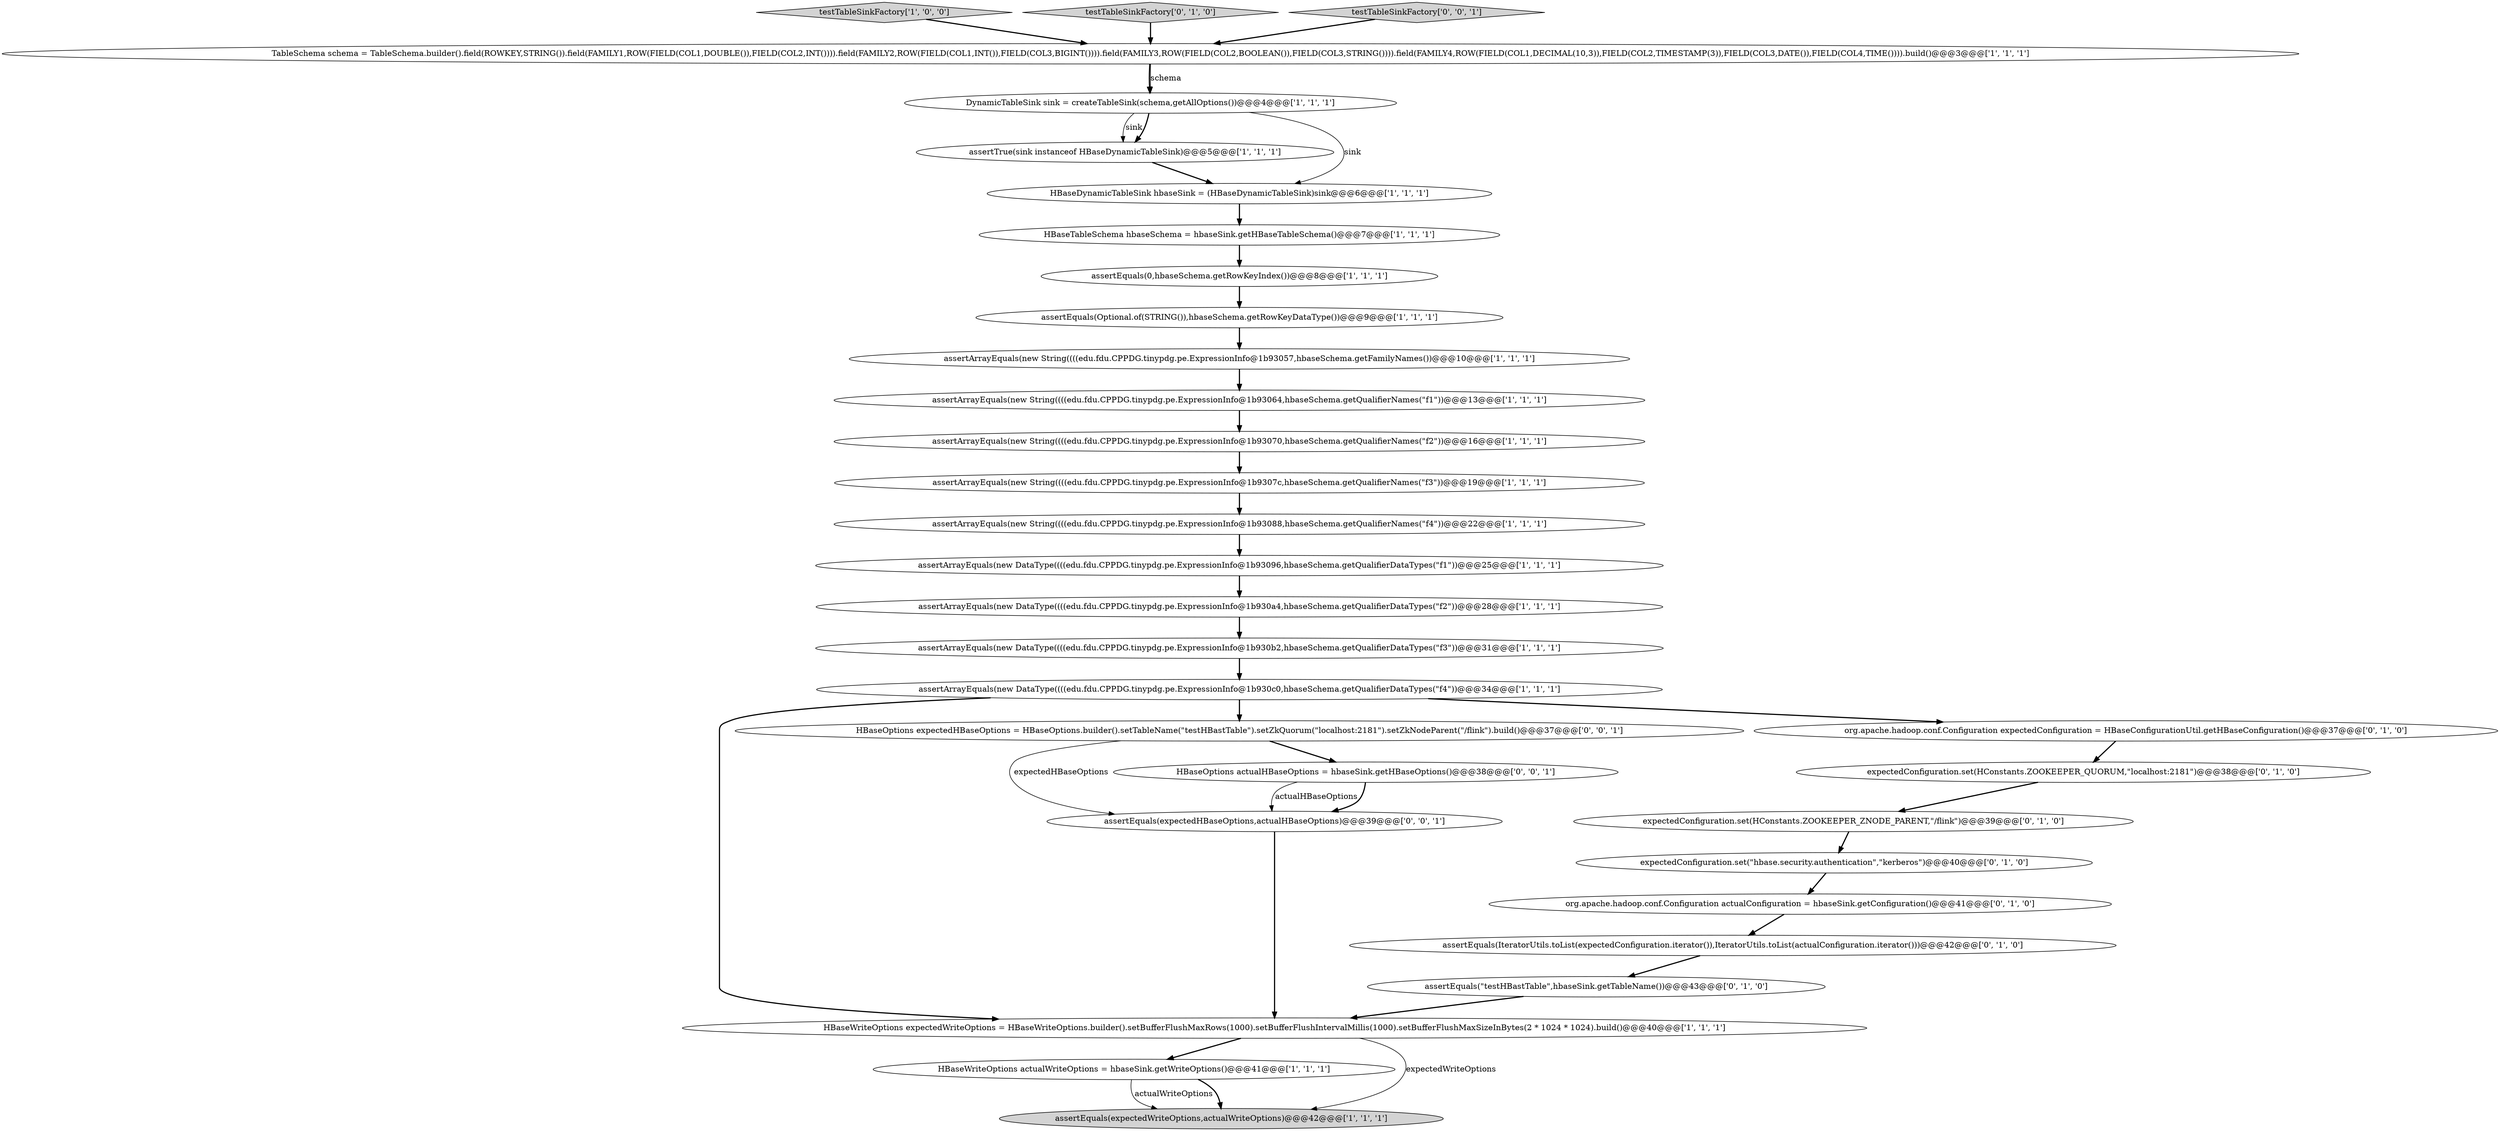 digraph {
1 [style = filled, label = "testTableSinkFactory['1', '0', '0']", fillcolor = lightgray, shape = diamond image = "AAA0AAABBB1BBB"];
29 [style = filled, label = "assertEquals(expectedHBaseOptions,actualHBaseOptions)@@@39@@@['0', '0', '1']", fillcolor = white, shape = ellipse image = "AAA0AAABBB3BBB"];
17 [style = filled, label = "assertEquals(0,hbaseSchema.getRowKeyIndex())@@@8@@@['1', '1', '1']", fillcolor = white, shape = ellipse image = "AAA0AAABBB1BBB"];
18 [style = filled, label = "assertEquals(Optional.of(STRING()),hbaseSchema.getRowKeyDataType())@@@9@@@['1', '1', '1']", fillcolor = white, shape = ellipse image = "AAA0AAABBB1BBB"];
27 [style = filled, label = "assertEquals(IteratorUtils.toList(expectedConfiguration.iterator()),IteratorUtils.toList(actualConfiguration.iterator()))@@@42@@@['0', '1', '0']", fillcolor = white, shape = ellipse image = "AAA1AAABBB2BBB"];
6 [style = filled, label = "assertArrayEquals(new String((((edu.fdu.CPPDG.tinypdg.pe.ExpressionInfo@1b93088,hbaseSchema.getQualifierNames(\"f4\"))@@@22@@@['1', '1', '1']", fillcolor = white, shape = ellipse image = "AAA0AAABBB1BBB"];
7 [style = filled, label = "HBaseWriteOptions expectedWriteOptions = HBaseWriteOptions.builder().setBufferFlushMaxRows(1000).setBufferFlushIntervalMillis(1000).setBufferFlushMaxSizeInBytes(2 * 1024 * 1024).build()@@@40@@@['1', '1', '1']", fillcolor = white, shape = ellipse image = "AAA0AAABBB1BBB"];
25 [style = filled, label = "expectedConfiguration.set(\"hbase.security.authentication\",\"kerberos\")@@@40@@@['0', '1', '0']", fillcolor = white, shape = ellipse image = "AAA1AAABBB2BBB"];
0 [style = filled, label = "assertArrayEquals(new String((((edu.fdu.CPPDG.tinypdg.pe.ExpressionInfo@1b93057,hbaseSchema.getFamilyNames())@@@10@@@['1', '1', '1']", fillcolor = white, shape = ellipse image = "AAA0AAABBB1BBB"];
24 [style = filled, label = "assertEquals(\"testHBastTable\",hbaseSink.getTableName())@@@43@@@['0', '1', '0']", fillcolor = white, shape = ellipse image = "AAA1AAABBB2BBB"];
9 [style = filled, label = "assertArrayEquals(new DataType((((edu.fdu.CPPDG.tinypdg.pe.ExpressionInfo@1b930b2,hbaseSchema.getQualifierDataTypes(\"f3\"))@@@31@@@['1', '1', '1']", fillcolor = white, shape = ellipse image = "AAA0AAABBB1BBB"];
14 [style = filled, label = "assertTrue(sink instanceof HBaseDynamicTableSink)@@@5@@@['1', '1', '1']", fillcolor = white, shape = ellipse image = "AAA0AAABBB1BBB"];
5 [style = filled, label = "HBaseWriteOptions actualWriteOptions = hbaseSink.getWriteOptions()@@@41@@@['1', '1', '1']", fillcolor = white, shape = ellipse image = "AAA0AAABBB1BBB"];
13 [style = filled, label = "assertArrayEquals(new DataType((((edu.fdu.CPPDG.tinypdg.pe.ExpressionInfo@1b93096,hbaseSchema.getQualifierDataTypes(\"f1\"))@@@25@@@['1', '1', '1']", fillcolor = white, shape = ellipse image = "AAA0AAABBB1BBB"];
3 [style = filled, label = "assertArrayEquals(new DataType((((edu.fdu.CPPDG.tinypdg.pe.ExpressionInfo@1b930a4,hbaseSchema.getQualifierDataTypes(\"f2\"))@@@28@@@['1', '1', '1']", fillcolor = white, shape = ellipse image = "AAA0AAABBB1BBB"];
23 [style = filled, label = "testTableSinkFactory['0', '1', '0']", fillcolor = lightgray, shape = diamond image = "AAA0AAABBB2BBB"];
30 [style = filled, label = "HBaseOptions expectedHBaseOptions = HBaseOptions.builder().setTableName(\"testHBastTable\").setZkQuorum(\"localhost:2181\").setZkNodeParent(\"/flink\").build()@@@37@@@['0', '0', '1']", fillcolor = white, shape = ellipse image = "AAA0AAABBB3BBB"];
28 [style = filled, label = "testTableSinkFactory['0', '0', '1']", fillcolor = lightgray, shape = diamond image = "AAA0AAABBB3BBB"];
12 [style = filled, label = "HBaseTableSchema hbaseSchema = hbaseSink.getHBaseTableSchema()@@@7@@@['1', '1', '1']", fillcolor = white, shape = ellipse image = "AAA0AAABBB1BBB"];
20 [style = filled, label = "expectedConfiguration.set(HConstants.ZOOKEEPER_ZNODE_PARENT,\"/flink\")@@@39@@@['0', '1', '0']", fillcolor = white, shape = ellipse image = "AAA1AAABBB2BBB"];
22 [style = filled, label = "org.apache.hadoop.conf.Configuration actualConfiguration = hbaseSink.getConfiguration()@@@41@@@['0', '1', '0']", fillcolor = white, shape = ellipse image = "AAA1AAABBB2BBB"];
26 [style = filled, label = "org.apache.hadoop.conf.Configuration expectedConfiguration = HBaseConfigurationUtil.getHBaseConfiguration()@@@37@@@['0', '1', '0']", fillcolor = white, shape = ellipse image = "AAA1AAABBB2BBB"];
19 [style = filled, label = "assertArrayEquals(new String((((edu.fdu.CPPDG.tinypdg.pe.ExpressionInfo@1b9307c,hbaseSchema.getQualifierNames(\"f3\"))@@@19@@@['1', '1', '1']", fillcolor = white, shape = ellipse image = "AAA0AAABBB1BBB"];
15 [style = filled, label = "HBaseDynamicTableSink hbaseSink = (HBaseDynamicTableSink)sink@@@6@@@['1', '1', '1']", fillcolor = white, shape = ellipse image = "AAA0AAABBB1BBB"];
21 [style = filled, label = "expectedConfiguration.set(HConstants.ZOOKEEPER_QUORUM,\"localhost:2181\")@@@38@@@['0', '1', '0']", fillcolor = white, shape = ellipse image = "AAA1AAABBB2BBB"];
31 [style = filled, label = "HBaseOptions actualHBaseOptions = hbaseSink.getHBaseOptions()@@@38@@@['0', '0', '1']", fillcolor = white, shape = ellipse image = "AAA0AAABBB3BBB"];
16 [style = filled, label = "assertArrayEquals(new DataType((((edu.fdu.CPPDG.tinypdg.pe.ExpressionInfo@1b930c0,hbaseSchema.getQualifierDataTypes(\"f4\"))@@@34@@@['1', '1', '1']", fillcolor = white, shape = ellipse image = "AAA0AAABBB1BBB"];
2 [style = filled, label = "DynamicTableSink sink = createTableSink(schema,getAllOptions())@@@4@@@['1', '1', '1']", fillcolor = white, shape = ellipse image = "AAA0AAABBB1BBB"];
8 [style = filled, label = "assertArrayEquals(new String((((edu.fdu.CPPDG.tinypdg.pe.ExpressionInfo@1b93070,hbaseSchema.getQualifierNames(\"f2\"))@@@16@@@['1', '1', '1']", fillcolor = white, shape = ellipse image = "AAA0AAABBB1BBB"];
10 [style = filled, label = "assertEquals(expectedWriteOptions,actualWriteOptions)@@@42@@@['1', '1', '1']", fillcolor = lightgray, shape = ellipse image = "AAA0AAABBB1BBB"];
4 [style = filled, label = "TableSchema schema = TableSchema.builder().field(ROWKEY,STRING()).field(FAMILY1,ROW(FIELD(COL1,DOUBLE()),FIELD(COL2,INT()))).field(FAMILY2,ROW(FIELD(COL1,INT()),FIELD(COL3,BIGINT()))).field(FAMILY3,ROW(FIELD(COL2,BOOLEAN()),FIELD(COL3,STRING()))).field(FAMILY4,ROW(FIELD(COL1,DECIMAL(10,3)),FIELD(COL2,TIMESTAMP(3)),FIELD(COL3,DATE()),FIELD(COL4,TIME()))).build()@@@3@@@['1', '1', '1']", fillcolor = white, shape = ellipse image = "AAA0AAABBB1BBB"];
11 [style = filled, label = "assertArrayEquals(new String((((edu.fdu.CPPDG.tinypdg.pe.ExpressionInfo@1b93064,hbaseSchema.getQualifierNames(\"f1\"))@@@13@@@['1', '1', '1']", fillcolor = white, shape = ellipse image = "AAA0AAABBB1BBB"];
26->21 [style = bold, label=""];
5->10 [style = solid, label="actualWriteOptions"];
7->10 [style = solid, label="expectedWriteOptions"];
30->29 [style = solid, label="expectedHBaseOptions"];
19->6 [style = bold, label=""];
24->7 [style = bold, label=""];
16->26 [style = bold, label=""];
15->12 [style = bold, label=""];
9->16 [style = bold, label=""];
2->14 [style = solid, label="sink"];
22->27 [style = bold, label=""];
31->29 [style = solid, label="actualHBaseOptions"];
6->13 [style = bold, label=""];
5->10 [style = bold, label=""];
0->11 [style = bold, label=""];
4->2 [style = bold, label=""];
30->31 [style = bold, label=""];
20->25 [style = bold, label=""];
4->2 [style = solid, label="schema"];
28->4 [style = bold, label=""];
27->24 [style = bold, label=""];
12->17 [style = bold, label=""];
21->20 [style = bold, label=""];
11->8 [style = bold, label=""];
3->9 [style = bold, label=""];
1->4 [style = bold, label=""];
29->7 [style = bold, label=""];
13->3 [style = bold, label=""];
7->5 [style = bold, label=""];
16->7 [style = bold, label=""];
2->14 [style = bold, label=""];
16->30 [style = bold, label=""];
31->29 [style = bold, label=""];
14->15 [style = bold, label=""];
25->22 [style = bold, label=""];
23->4 [style = bold, label=""];
2->15 [style = solid, label="sink"];
8->19 [style = bold, label=""];
18->0 [style = bold, label=""];
17->18 [style = bold, label=""];
}
